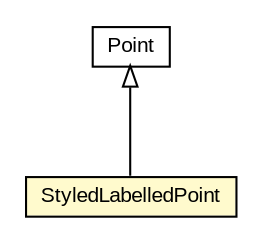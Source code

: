 #!/usr/local/bin/dot
#
# Class diagram 
# Generated by UMLGraph version R5_6-24-gf6e263 (http://www.umlgraph.org/)
#

digraph G {
	edge [fontname="arial",fontsize=10,labelfontname="arial",labelfontsize=10];
	node [fontname="arial",fontsize=10,shape=plaintext];
	nodesep=0.25;
	ranksep=0.5;
	// org.osmdroid.views.overlay.simplefastpoint.SimpleFastPointOverlay.StyledLabelledPoint
	c56205 [label=<<table title="org.osmdroid.views.overlay.simplefastpoint.SimpleFastPointOverlay.StyledLabelledPoint" border="0" cellborder="1" cellspacing="0" cellpadding="2" port="p" bgcolor="lemonChiffon" href="./SimpleFastPointOverlay.StyledLabelledPoint.html">
		<tr><td><table border="0" cellspacing="0" cellpadding="1">
<tr><td align="center" balign="center"> StyledLabelledPoint </td></tr>
		</table></td></tr>
		</table>>, URL="./SimpleFastPointOverlay.StyledLabelledPoint.html", fontname="arial", fontcolor="black", fontsize=10.0];
	//org.osmdroid.views.overlay.simplefastpoint.SimpleFastPointOverlay.StyledLabelledPoint extends android.graphics.Point
	c56221:p -> c56205:p [dir=back,arrowtail=empty];
	// android.graphics.Point
	c56221 [label=<<table title="android.graphics.Point" border="0" cellborder="1" cellspacing="0" cellpadding="2" port="p" href="http://java.sun.com/j2se/1.4.2/docs/api/android/graphics/Point.html">
		<tr><td><table border="0" cellspacing="0" cellpadding="1">
<tr><td align="center" balign="center"> Point </td></tr>
		</table></td></tr>
		</table>>, URL="http://java.sun.com/j2se/1.4.2/docs/api/android/graphics/Point.html", fontname="arial", fontcolor="black", fontsize=10.0];
}

